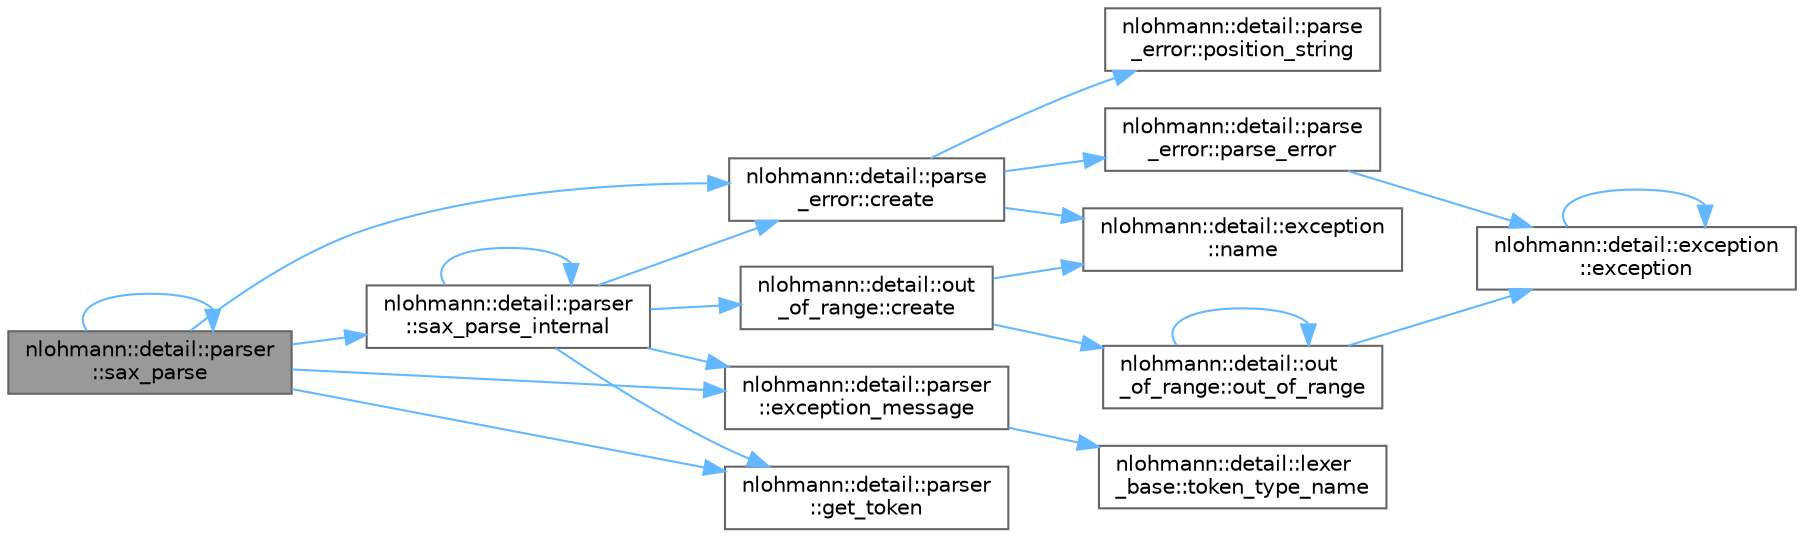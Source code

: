 digraph "nlohmann::detail::parser::sax_parse"
{
 // LATEX_PDF_SIZE
  bgcolor="transparent";
  edge [fontname=Helvetica,fontsize=10,labelfontname=Helvetica,labelfontsize=10];
  node [fontname=Helvetica,fontsize=10,shape=box,height=0.2,width=0.4];
  rankdir="LR";
  Node1 [id="Node000001",label="nlohmann::detail::parser\l::sax_parse",height=0.2,width=0.4,color="gray40", fillcolor="grey60", style="filled", fontcolor="black",tooltip=" "];
  Node1 -> Node2 [id="edge1_Node000001_Node000002",color="steelblue1",style="solid",tooltip=" "];
  Node2 [id="Node000002",label="nlohmann::detail::parse\l_error::create",height=0.2,width=0.4,color="grey40", fillcolor="white", style="filled",URL="$classnlohmann_1_1detail_1_1parse__error.html#a137ea4d27de45d8a844fd13451d40f3d",tooltip="create a parse error exception"];
  Node2 -> Node3 [id="edge2_Node000002_Node000003",color="steelblue1",style="solid",tooltip=" "];
  Node3 [id="Node000003",label="nlohmann::detail::exception\l::name",height=0.2,width=0.4,color="grey40", fillcolor="white", style="filled",URL="$classnlohmann_1_1detail_1_1exception.html#abf41a7e9178356314082284e6cfea278",tooltip=" "];
  Node2 -> Node4 [id="edge3_Node000002_Node000004",color="steelblue1",style="solid",tooltip=" "];
  Node4 [id="Node000004",label="nlohmann::detail::parse\l_error::parse_error",height=0.2,width=0.4,color="grey40", fillcolor="white", style="filled",URL="$classnlohmann_1_1detail_1_1parse__error.html#a0ea816ea3521d7109407948cb1b850f7",tooltip=" "];
  Node4 -> Node5 [id="edge4_Node000004_Node000005",color="steelblue1",style="solid",tooltip=" "];
  Node5 [id="Node000005",label="nlohmann::detail::exception\l::exception",height=0.2,width=0.4,color="grey40", fillcolor="white", style="filled",URL="$classnlohmann_1_1detail_1_1exception.html#ae323ad0d53bc724414c2233164e65657",tooltip=" "];
  Node5 -> Node5 [id="edge5_Node000005_Node000005",color="steelblue1",style="solid",tooltip=" "];
  Node2 -> Node6 [id="edge6_Node000002_Node000006",color="steelblue1",style="solid",tooltip=" "];
  Node6 [id="Node000006",label="nlohmann::detail::parse\l_error::position_string",height=0.2,width=0.4,color="grey40", fillcolor="white", style="filled",URL="$classnlohmann_1_1detail_1_1parse__error.html#aefe74adeaa48781464ba2fd2ec63d221",tooltip=" "];
  Node1 -> Node7 [id="edge7_Node000001_Node000007",color="steelblue1",style="solid",tooltip=" "];
  Node7 [id="Node000007",label="nlohmann::detail::parser\l::exception_message",height=0.2,width=0.4,color="grey40", fillcolor="white", style="filled",URL="$classnlohmann_1_1detail_1_1parser.html#a94e7f8a0f880c20c8a48f591f56cbd85",tooltip=" "];
  Node7 -> Node8 [id="edge8_Node000007_Node000008",color="steelblue1",style="solid",tooltip=" "];
  Node8 [id="Node000008",label="nlohmann::detail::lexer\l_base::token_type_name",height=0.2,width=0.4,color="grey40", fillcolor="white", style="filled",URL="$classnlohmann_1_1detail_1_1lexer__base.html#a3e49458ca35019e4db8a45629f5be192",tooltip="return name of values of type token_type (only used for errors)"];
  Node1 -> Node9 [id="edge9_Node000001_Node000009",color="steelblue1",style="solid",tooltip=" "];
  Node9 [id="Node000009",label="nlohmann::detail::parser\l::get_token",height=0.2,width=0.4,color="grey40", fillcolor="white", style="filled",URL="$classnlohmann_1_1detail_1_1parser.html#a1212088ee1e23633a76b2ed80514de79",tooltip="get next token from lexer"];
  Node1 -> Node1 [id="edge10_Node000001_Node000001",color="steelblue1",style="solid",tooltip=" "];
  Node1 -> Node10 [id="edge11_Node000001_Node000010",color="steelblue1",style="solid",tooltip=" "];
  Node10 [id="Node000010",label="nlohmann::detail::parser\l::sax_parse_internal",height=0.2,width=0.4,color="grey40", fillcolor="white", style="filled",URL="$classnlohmann_1_1detail_1_1parser.html#a678fdebccc8ddd3242c67b6bce2f8f1a",tooltip=" "];
  Node10 -> Node11 [id="edge12_Node000010_Node000011",color="steelblue1",style="solid",tooltip=" "];
  Node11 [id="Node000011",label="nlohmann::detail::out\l_of_range::create",height=0.2,width=0.4,color="grey40", fillcolor="white", style="filled",URL="$classnlohmann_1_1detail_1_1out__of__range.html#a3f6d82a6f967c4728a1ec735a7867073",tooltip=" "];
  Node11 -> Node3 [id="edge13_Node000011_Node000003",color="steelblue1",style="solid",tooltip=" "];
  Node11 -> Node12 [id="edge14_Node000011_Node000012",color="steelblue1",style="solid",tooltip=" "];
  Node12 [id="Node000012",label="nlohmann::detail::out\l_of_range::out_of_range",height=0.2,width=0.4,color="grey40", fillcolor="white", style="filled",URL="$classnlohmann_1_1detail_1_1out__of__range.html#ab5fe402019dba957558499502f0fd731",tooltip=" "];
  Node12 -> Node5 [id="edge15_Node000012_Node000005",color="steelblue1",style="solid",tooltip=" "];
  Node12 -> Node12 [id="edge16_Node000012_Node000012",color="steelblue1",style="solid",tooltip=" "];
  Node10 -> Node2 [id="edge17_Node000010_Node000002",color="steelblue1",style="solid",tooltip=" "];
  Node10 -> Node7 [id="edge18_Node000010_Node000007",color="steelblue1",style="solid",tooltip=" "];
  Node10 -> Node9 [id="edge19_Node000010_Node000009",color="steelblue1",style="solid",tooltip=" "];
  Node10 -> Node10 [id="edge20_Node000010_Node000010",color="steelblue1",style="solid",tooltip=" "];
}
